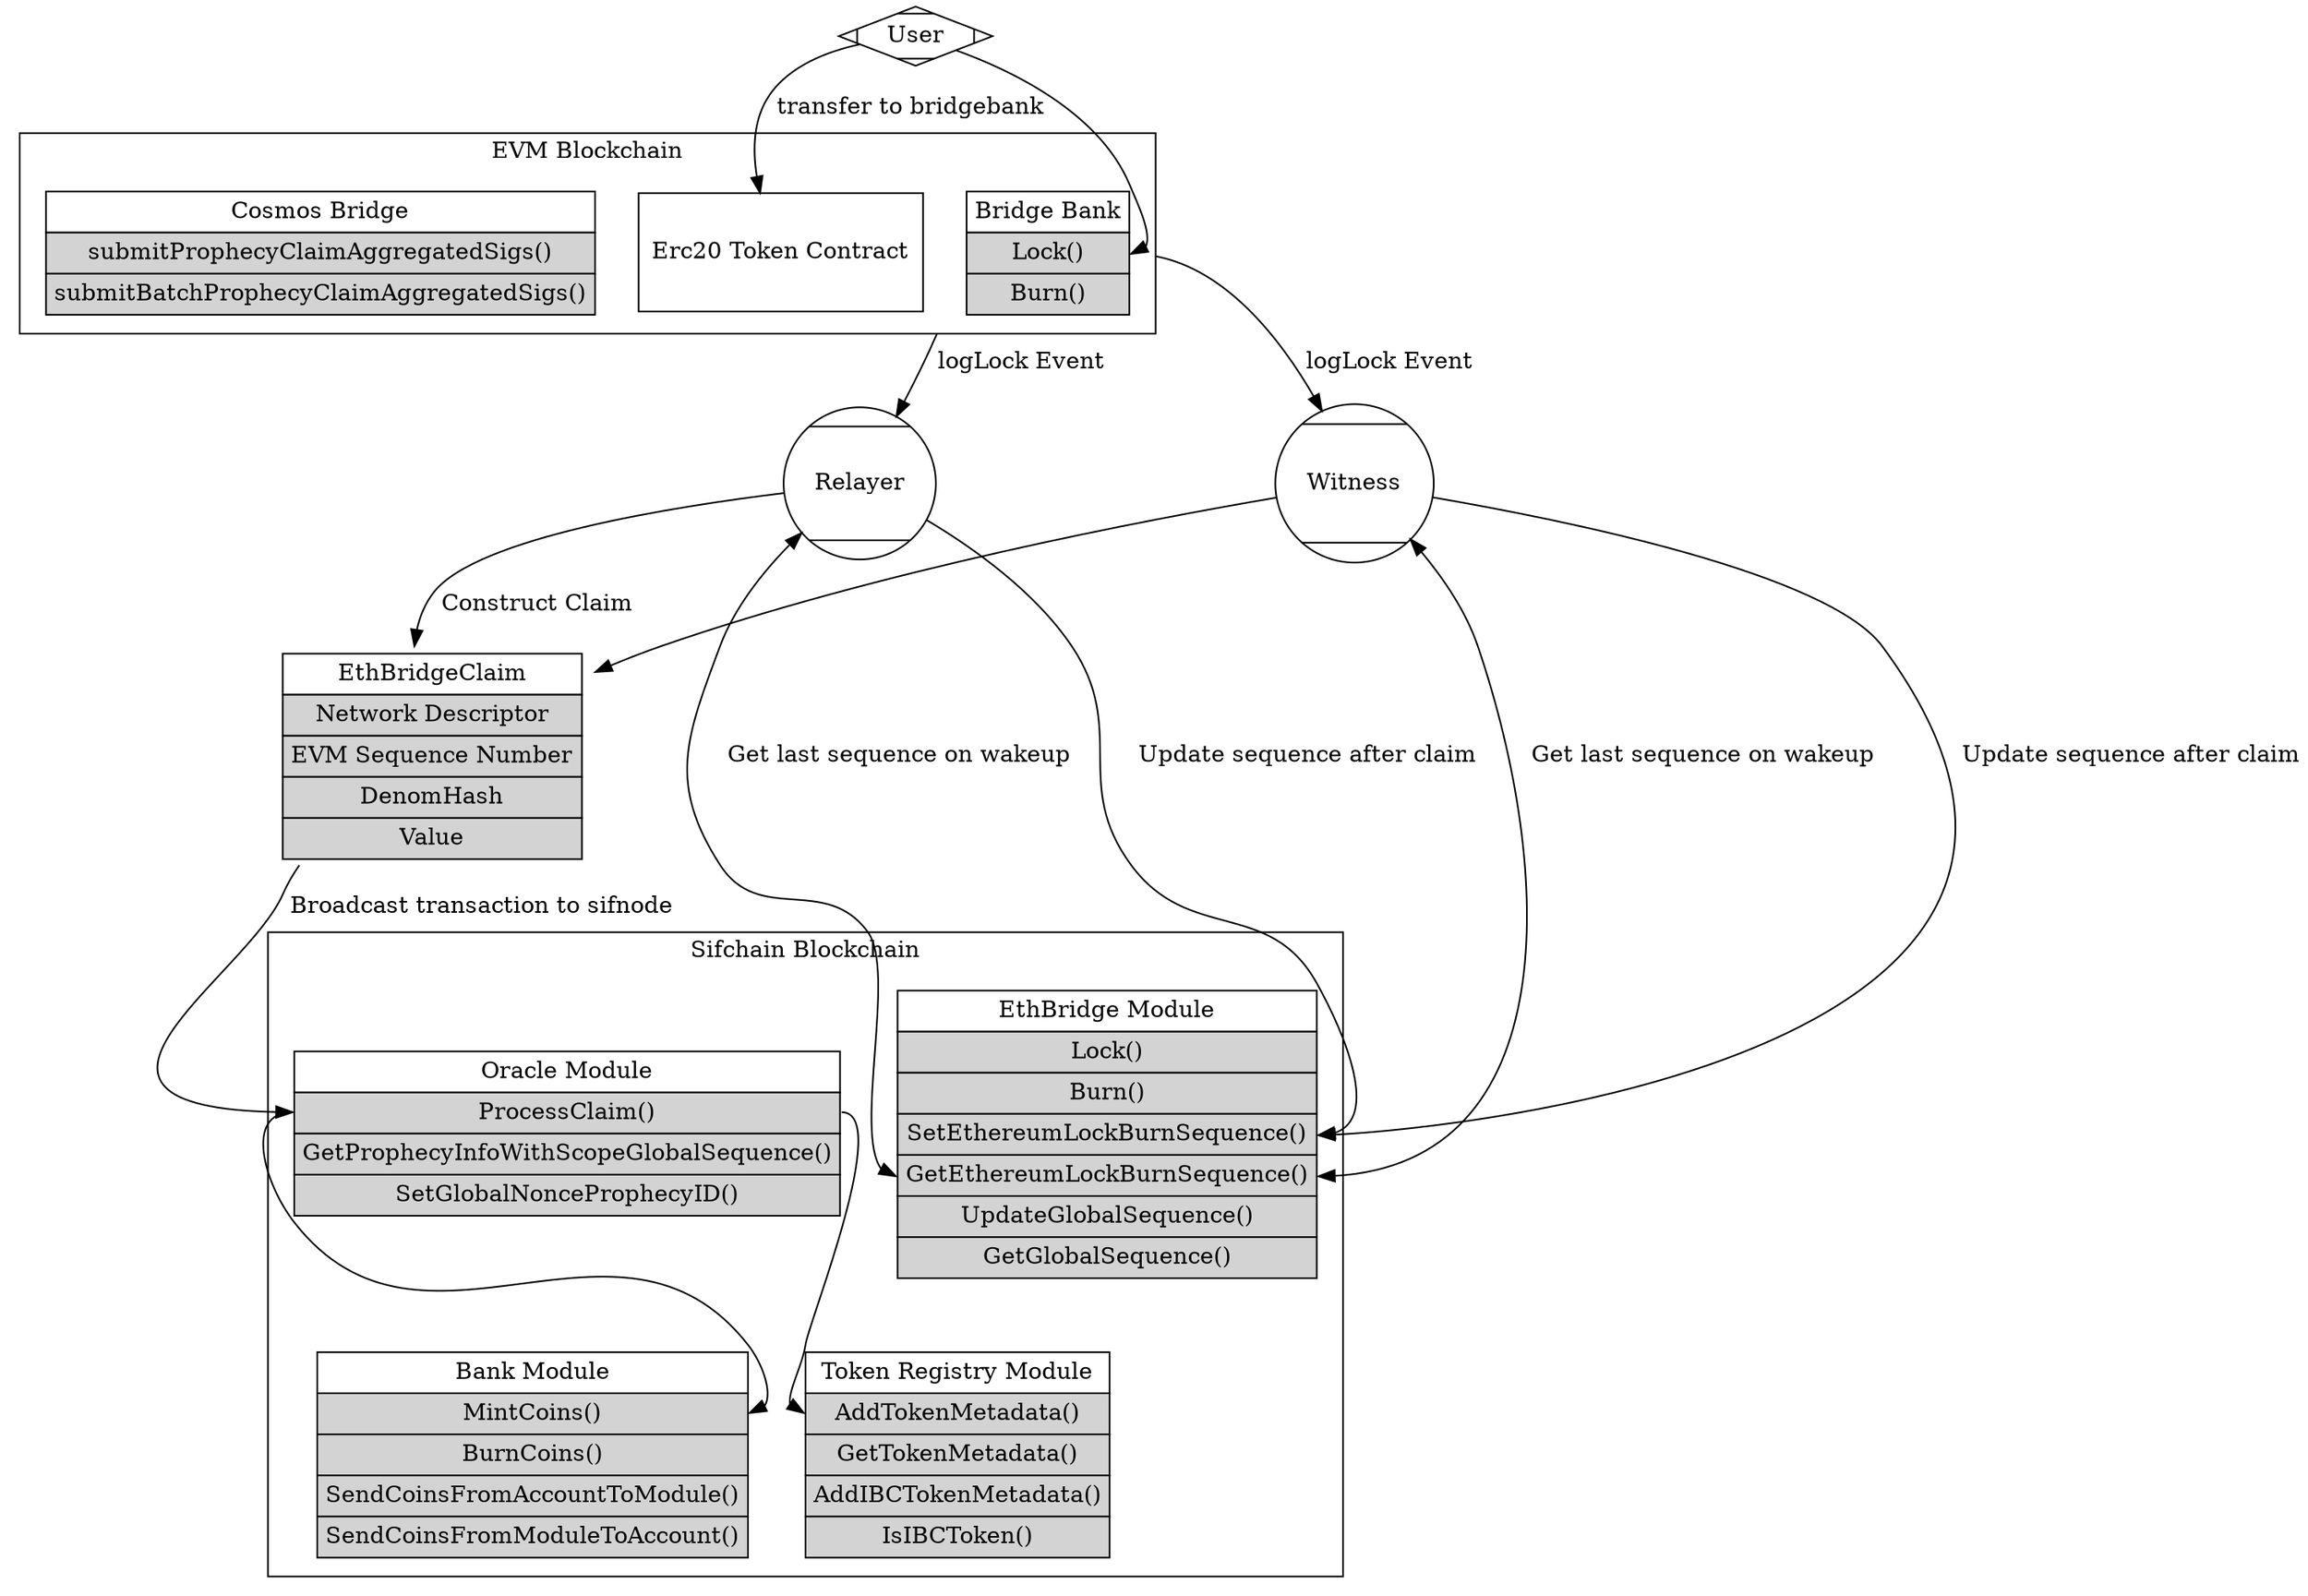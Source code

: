 digraph evmnative {
  compound=true
  subgraph clustereth {
    label="EVM Blockchain"
  token [shape=rectangle, label="Erc20 Token Contract", height=1, width=1]
  bridgebank [shape=none, label=<<TABLE BORDER="0" CELLBORDER="1" CELLSPACING="0" CELLPADDING="4">
  <TR>
    <TD>Bridge Bank</TD>
  </TR>
  <TR>
    <TD BGCOLOR="lightgray" PORT="lock">Lock()</TD>
  </TR>
    <TR>
    <TD BGCOLOR="lightgray" PORT="burn">Burn()</TD>
  </TR>
</TABLE>>]
  cosmosbridge [shape=none, label=<<TABLE BORDER="0" CELLBORDER="1" CELLSPACING="0" CELLPADDING="4">
  <TR>
    <TD>Cosmos Bridge</TD>
  </TR>
  <TR>
    <TD BGCOLOR="lightgray" PORT="submit">submitProphecyClaimAggregatedSigs()</TD>
  </TR>
    <TR>
    <TD BGCOLOR="lightgray" PORT="submitBatch">submitBatchProphecyClaimAggregatedSigs()</TD>
  </TR>
</TABLE>>]
  }
  subgraph clustersif {
    label="Sifchain Blockchain"
    bank [shape=none, label=<
    <TABLE BORDER="0" CELLBORDER="1" CELLSPACING="0" CELLPADDING="4">
  <TR>
    <TD>Bank Module</TD>
  </TR>
  <TR>
    <TD BGCOLOR="lightgray" PORT="mint">MintCoins()</TD>
  </TR>
    <TR>
    <TD BGCOLOR="lightgray" PORT="burn">BurnCoins()</TD>
  </TR>
      <TR>
    <TD BGCOLOR="lightgray" PORT="toModule">SendCoinsFromAccountToModule()</TD>
  </TR>
      <TR>
    <TD BGCOLOR="lightgray" PORT="fromModule">SendCoinsFromModuleToAccount()</TD>
  </TR>
</TABLE>
    >]
    ethbridge [shape=none, label=<
    <TABLE BORDER="0" CELLBORDER="1" CELLSPACING="0" CELLPADDING="4">
  <TR>
    <TD>EthBridge Module</TD>
  </TR>
  <TR>
    <TD BGCOLOR="lightgray" PORT="lock">Lock()</TD>
  </TR>
    <TR>
    <TD BGCOLOR="lightgray" PORT="burn">Burn()</TD>
  </TR>
  <TR>
  <TD BGCOLOR="lightgray" PORT="setEthNonce">SetEthereumLockBurnSequence()</TD>
  </TR>
  <TR>
  <TD BGCOLOR="lightgray" PORT="getEthNonce">GetEthereumLockBurnSequence()</TD>
  </TR>
  <TR>
  <TD BGCOLOR="lightgray" PORT="updateNonce">UpdateGlobalSequence()</TD>
  </TR>
  <TR>
  <TD BGCOLOR="lightgray" PORT="getNonce">GetGlobalSequence()</TD>
  </TR>
</TABLE>
    >]
        oracle [shape=none, label=<
    <TABLE BORDER="0" CELLBORDER="1" CELLSPACING="0" CELLPADDING="4">
  <TR>
    <TD>Oracle Module</TD>
  </TR>
    <TR>
    <TD BGCOLOR="lightgray" PORT="claim">ProcessClaim()</TD>
  </TR>
  <TR>
  <TD BGCOLOR="lightgray" PORT="getTransaction">GetProphecyInfoWithScopeGlobalSequence()</TD>
  </TR>
  <TR>
  <TD BGCOLOR="lightgray" PORT="setTransaction">SetGlobalNonceProphecyID()</TD>
  </TR>
</TABLE>
    >]
        metadata [shape=none, label=<
    <TABLE BORDER="0" CELLBORDER="1" CELLSPACING="0" CELLPADDING="4">
  <TR>
    <TD>Token Registry Module</TD>
  </TR>
  <TR>
    <TD BGCOLOR="lightgray" PORT="add">AddTokenMetadata()</TD>
  </TR>
    <TR>
    <TD BGCOLOR="lightgray" PORT="get">GetTokenMetadata()</TD>
  </TR>
 <TR>
    <TD BGCOLOR="lightgray" PORT="addIBC">AddIBCTokenMetadata()</TD>
  </TR>
     <TR>
    <TD BGCOLOR="lightgray" PORT="isIBC">IsIBCToken()</TD>
  </TR>
</TABLE>
    >]
  }  relayer [shape=Mcircle, label="Relayer"]
  witness [shape=Mcircle, label="Witness"]
  user [shape=Mdiamond, label="User"]
  ethClaim [shape=none, label=<
  <TABLE BORDER="0" CELLBORDER="1" CELLSPACING="0" CELLPADDING="4">
  <TR>
    <TD>EthBridgeClaim</TD>
  </TR>
  <TR>
  <TD BGCOLOR="lightgray" PORT="network">Network Descriptor</TD>
  </TR>
  <TR>
  <TD BGCOLOR="lightgray" PORT="sequence">EVM Sequence Number</TD>
  </TR>
  <TR>
    <TD BGCOLOR="lightgray" PORT="denom">DenomHash</TD>
  </TR>
    <TR>
    <TD BGCOLOR="lightgray" PORT="value">Value</TD>
  </TR>
</TABLE>
  >]

  user -> token [label=" transfer to bridgebank", labelloc="l"]
  user -> bridgebank:lock
  bridgebank:lock -> relayer [label=" logLock Event", ltail=clustereth]
  bridgebank:lock -> witness [label=" logLock Event", ltail=clustereth]
  relayer -> ethClaim [label=" Construct Claim"]
  witness -> ethClaim
  relayer -> ethbridge:getEthNonce [label=" Get last sequence on wakeup", dir=both]
  relayer -> ethbridge:setEthNonce [label=" Update sequence after claim"]
  witness -> ethbridge:getEthNonce [label=" Get last sequence on wakeup", dir=both]
  witness -> ethbridge:setEthNonce [label=" Update sequence after claim"]
  ethClaim -> oracle:claim [label=" Broadcast transaction to sifnode"]
  oracle:claim -> metadata:add
  oracle:claim -> bank:mint
}
